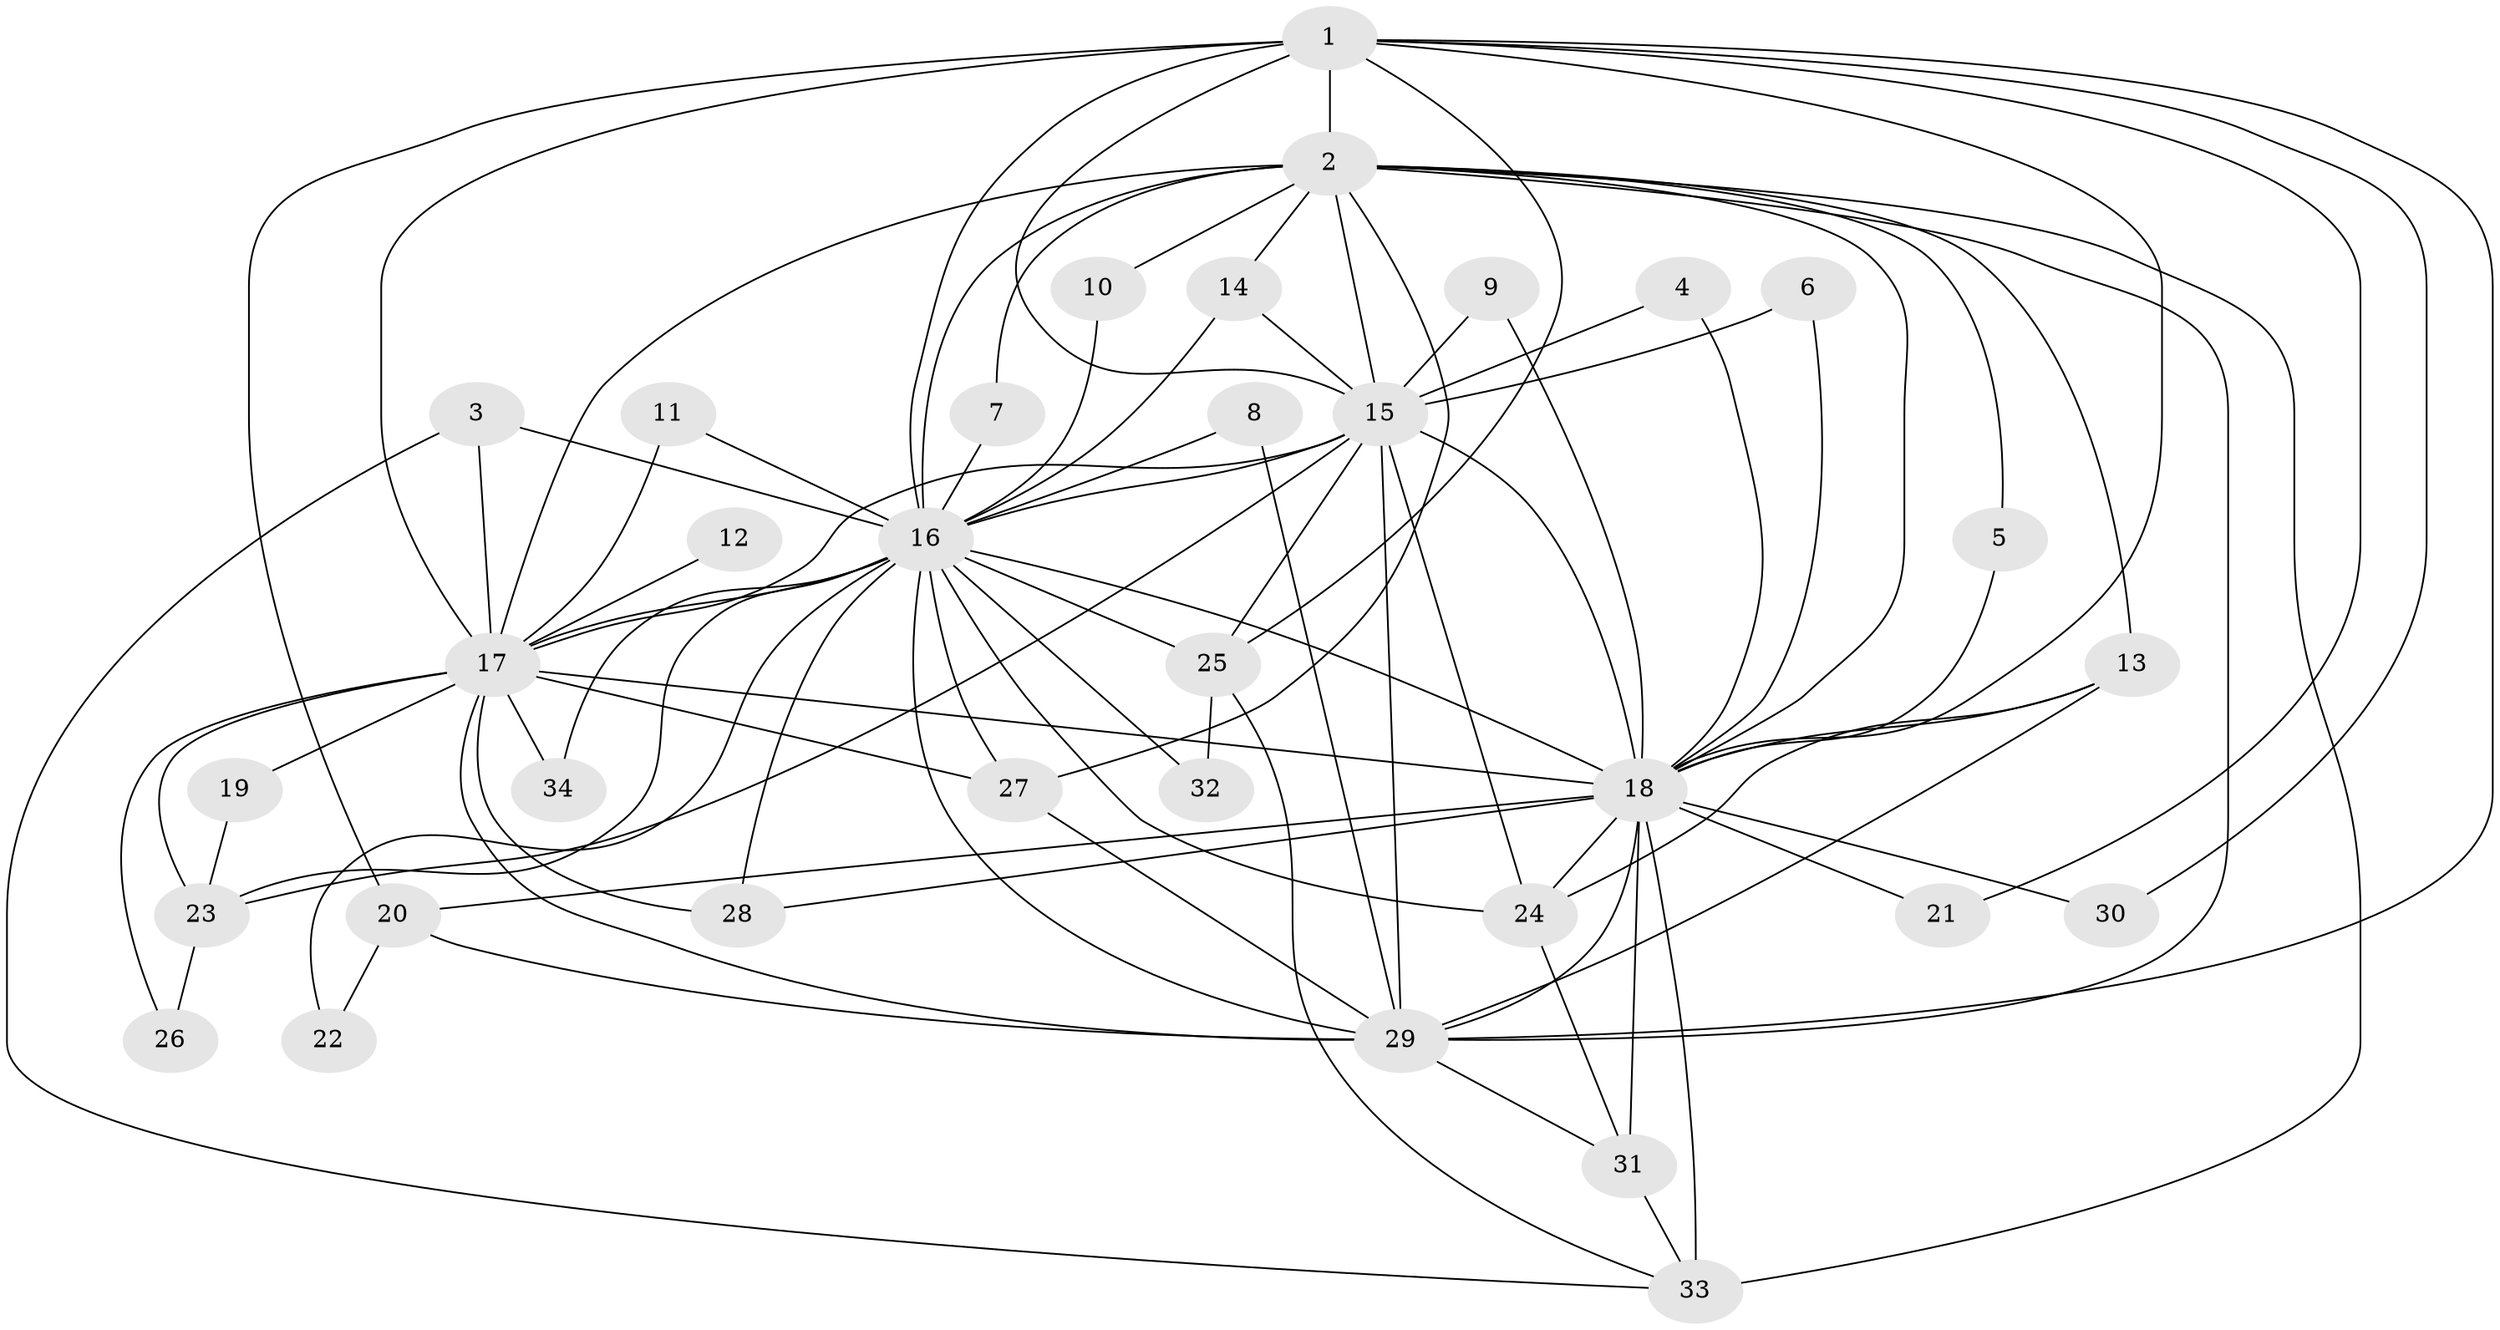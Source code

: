 // original degree distribution, {16: 0.04477611940298507, 14: 0.014925373134328358, 11: 0.014925373134328358, 24: 0.014925373134328358, 20: 0.014925373134328358, 15: 0.014925373134328358, 21: 0.014925373134328358, 18: 0.014925373134328358, 4: 0.1044776119402985, 3: 0.1791044776119403, 2: 0.5373134328358209, 6: 0.014925373134328358, 5: 0.014925373134328358}
// Generated by graph-tools (version 1.1) at 2025/49/03/09/25 03:49:31]
// undirected, 34 vertices, 88 edges
graph export_dot {
graph [start="1"]
  node [color=gray90,style=filled];
  1;
  2;
  3;
  4;
  5;
  6;
  7;
  8;
  9;
  10;
  11;
  12;
  13;
  14;
  15;
  16;
  17;
  18;
  19;
  20;
  21;
  22;
  23;
  24;
  25;
  26;
  27;
  28;
  29;
  30;
  31;
  32;
  33;
  34;
  1 -- 2 [weight=2.0];
  1 -- 15 [weight=2.0];
  1 -- 16 [weight=2.0];
  1 -- 17 [weight=1.0];
  1 -- 18 [weight=2.0];
  1 -- 20 [weight=1.0];
  1 -- 21 [weight=1.0];
  1 -- 25 [weight=1.0];
  1 -- 29 [weight=1.0];
  1 -- 30 [weight=1.0];
  2 -- 5 [weight=1.0];
  2 -- 7 [weight=1.0];
  2 -- 10 [weight=1.0];
  2 -- 13 [weight=1.0];
  2 -- 14 [weight=2.0];
  2 -- 15 [weight=2.0];
  2 -- 16 [weight=4.0];
  2 -- 17 [weight=2.0];
  2 -- 18 [weight=4.0];
  2 -- 27 [weight=1.0];
  2 -- 29 [weight=2.0];
  2 -- 33 [weight=1.0];
  3 -- 16 [weight=1.0];
  3 -- 17 [weight=1.0];
  3 -- 33 [weight=1.0];
  4 -- 15 [weight=1.0];
  4 -- 18 [weight=1.0];
  5 -- 18 [weight=1.0];
  6 -- 15 [weight=1.0];
  6 -- 18 [weight=1.0];
  7 -- 16 [weight=1.0];
  8 -- 16 [weight=1.0];
  8 -- 29 [weight=1.0];
  9 -- 15 [weight=1.0];
  9 -- 18 [weight=1.0];
  10 -- 16 [weight=1.0];
  11 -- 16 [weight=1.0];
  11 -- 17 [weight=1.0];
  12 -- 17 [weight=1.0];
  13 -- 18 [weight=1.0];
  13 -- 24 [weight=1.0];
  13 -- 29 [weight=1.0];
  14 -- 15 [weight=1.0];
  14 -- 16 [weight=1.0];
  15 -- 16 [weight=3.0];
  15 -- 17 [weight=1.0];
  15 -- 18 [weight=2.0];
  15 -- 23 [weight=1.0];
  15 -- 24 [weight=1.0];
  15 -- 25 [weight=1.0];
  15 -- 29 [weight=1.0];
  16 -- 17 [weight=3.0];
  16 -- 18 [weight=4.0];
  16 -- 22 [weight=1.0];
  16 -- 23 [weight=1.0];
  16 -- 24 [weight=1.0];
  16 -- 25 [weight=1.0];
  16 -- 27 [weight=1.0];
  16 -- 28 [weight=1.0];
  16 -- 29 [weight=2.0];
  16 -- 32 [weight=1.0];
  16 -- 34 [weight=1.0];
  17 -- 18 [weight=3.0];
  17 -- 19 [weight=1.0];
  17 -- 23 [weight=1.0];
  17 -- 26 [weight=1.0];
  17 -- 27 [weight=1.0];
  17 -- 28 [weight=1.0];
  17 -- 29 [weight=2.0];
  17 -- 34 [weight=2.0];
  18 -- 20 [weight=1.0];
  18 -- 21 [weight=1.0];
  18 -- 24 [weight=1.0];
  18 -- 28 [weight=1.0];
  18 -- 29 [weight=2.0];
  18 -- 30 [weight=1.0];
  18 -- 31 [weight=1.0];
  18 -- 33 [weight=2.0];
  19 -- 23 [weight=1.0];
  20 -- 22 [weight=1.0];
  20 -- 29 [weight=1.0];
  23 -- 26 [weight=1.0];
  24 -- 31 [weight=1.0];
  25 -- 32 [weight=1.0];
  25 -- 33 [weight=1.0];
  27 -- 29 [weight=2.0];
  29 -- 31 [weight=1.0];
  31 -- 33 [weight=1.0];
}
